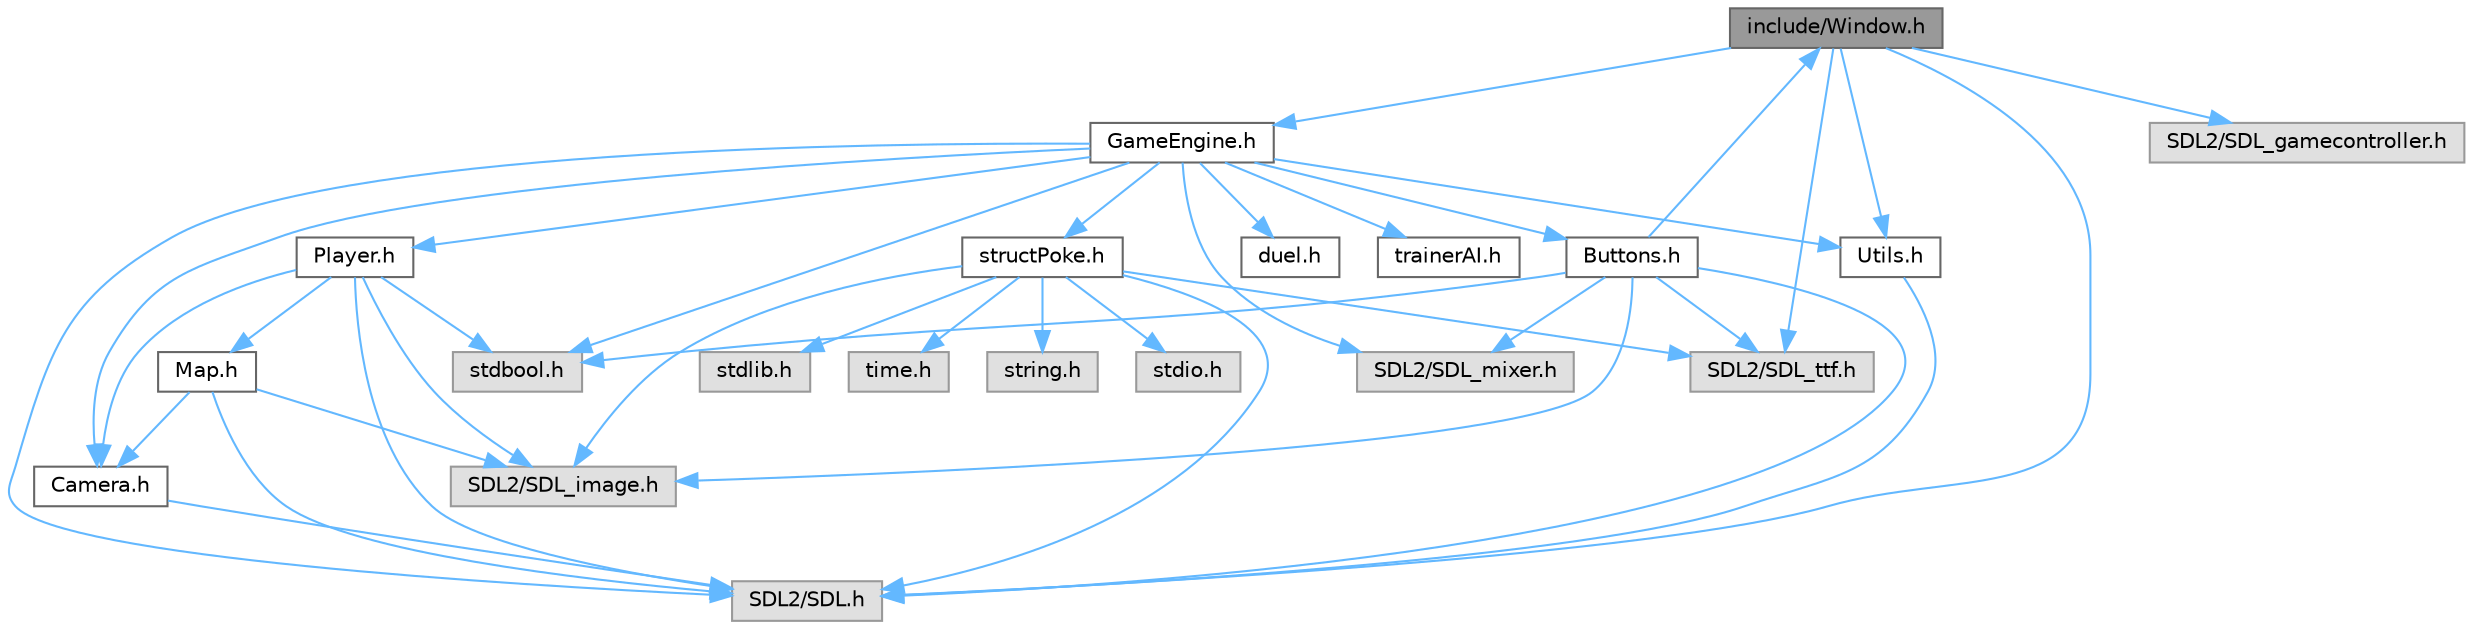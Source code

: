 digraph "include/Window.h"
{
 // LATEX_PDF_SIZE
  bgcolor="transparent";
  edge [fontname=Helvetica,fontsize=10,labelfontname=Helvetica,labelfontsize=10];
  node [fontname=Helvetica,fontsize=10,shape=box,height=0.2,width=0.4];
  Node1 [id="Node000001",label="include/Window.h",height=0.2,width=0.4,color="gray40", fillcolor="grey60", style="filled", fontcolor="black",tooltip="Définition et gestion de la fenêtre principale de l'application."];
  Node1 -> Node2 [id="edge39_Node000001_Node000002",color="steelblue1",style="solid",tooltip=" "];
  Node2 [id="Node000002",label="SDL2/SDL.h",height=0.2,width=0.4,color="grey60", fillcolor="#E0E0E0", style="filled",tooltip=" "];
  Node1 -> Node3 [id="edge40_Node000001_Node000003",color="steelblue1",style="solid",tooltip=" "];
  Node3 [id="Node000003",label="SDL2/SDL_ttf.h",height=0.2,width=0.4,color="grey60", fillcolor="#E0E0E0", style="filled",tooltip=" "];
  Node1 -> Node4 [id="edge41_Node000001_Node000004",color="steelblue1",style="solid",tooltip=" "];
  Node4 [id="Node000004",label="SDL2/SDL_gamecontroller.h",height=0.2,width=0.4,color="grey60", fillcolor="#E0E0E0", style="filled",tooltip=" "];
  Node1 -> Node5 [id="edge42_Node000001_Node000005",color="steelblue1",style="solid",tooltip=" "];
  Node5 [id="Node000005",label="GameEngine.h",height=0.2,width=0.4,color="grey40", fillcolor="white", style="filled",URL="$d7/d1f/GameEngine_8h.html",tooltip="Définition et gestion du moteur de jeu."];
  Node5 -> Node2 [id="edge43_Node000005_Node000002",color="steelblue1",style="solid",tooltip=" "];
  Node5 -> Node6 [id="edge44_Node000005_Node000006",color="steelblue1",style="solid",tooltip=" "];
  Node6 [id="Node000006",label="SDL2/SDL_mixer.h",height=0.2,width=0.4,color="grey60", fillcolor="#E0E0E0", style="filled",tooltip=" "];
  Node5 -> Node7 [id="edge45_Node000005_Node000007",color="steelblue1",style="solid",tooltip=" "];
  Node7 [id="Node000007",label="stdbool.h",height=0.2,width=0.4,color="grey60", fillcolor="#E0E0E0", style="filled",tooltip=" "];
  Node5 -> Node8 [id="edge46_Node000005_Node000008",color="steelblue1",style="solid",tooltip=" "];
  Node8 [id="Node000008",label="structPoke.h",height=0.2,width=0.4,color="grey40", fillcolor="white", style="filled",URL="$da/d71/structPoke_8h.html",tooltip=" "];
  Node8 -> Node9 [id="edge47_Node000008_Node000009",color="steelblue1",style="solid",tooltip=" "];
  Node9 [id="Node000009",label="stdio.h",height=0.2,width=0.4,color="grey60", fillcolor="#E0E0E0", style="filled",tooltip=" "];
  Node8 -> Node10 [id="edge48_Node000008_Node000010",color="steelblue1",style="solid",tooltip=" "];
  Node10 [id="Node000010",label="stdlib.h",height=0.2,width=0.4,color="grey60", fillcolor="#E0E0E0", style="filled",tooltip=" "];
  Node8 -> Node11 [id="edge49_Node000008_Node000011",color="steelblue1",style="solid",tooltip=" "];
  Node11 [id="Node000011",label="time.h",height=0.2,width=0.4,color="grey60", fillcolor="#E0E0E0", style="filled",tooltip=" "];
  Node8 -> Node12 [id="edge50_Node000008_Node000012",color="steelblue1",style="solid",tooltip=" "];
  Node12 [id="Node000012",label="string.h",height=0.2,width=0.4,color="grey60", fillcolor="#E0E0E0", style="filled",tooltip=" "];
  Node8 -> Node2 [id="edge51_Node000008_Node000002",color="steelblue1",style="solid",tooltip=" "];
  Node8 -> Node13 [id="edge52_Node000008_Node000013",color="steelblue1",style="solid",tooltip=" "];
  Node13 [id="Node000013",label="SDL2/SDL_image.h",height=0.2,width=0.4,color="grey60", fillcolor="#E0E0E0", style="filled",tooltip=" "];
  Node8 -> Node3 [id="edge53_Node000008_Node000003",color="steelblue1",style="solid",tooltip=" "];
  Node5 -> Node14 [id="edge54_Node000005_Node000014",color="steelblue1",style="solid",tooltip=" "];
  Node14 [id="Node000014",label="duel.h",height=0.2,width=0.4,color="grey40", fillcolor="white", style="filled",URL="$d6/d8e/duel_8h.html",tooltip="Gestion des duels dans le style de \"Pokémon\" : système de tour par tour avec 2 équipes opposées."];
  Node5 -> Node15 [id="edge55_Node000005_Node000015",color="steelblue1",style="solid",tooltip=" "];
  Node15 [id="Node000015",label="trainerAI.h",height=0.2,width=0.4,color="grey40", fillcolor="white", style="filled",URL="$df/d27/trainerAI_8h.html",tooltip=" "];
  Node5 -> Node16 [id="edge56_Node000005_Node000016",color="steelblue1",style="solid",tooltip=" "];
  Node16 [id="Node000016",label="Camera.h",height=0.2,width=0.4,color="grey40", fillcolor="white", style="filled",URL="$dd/de4/Camera_8h.html",tooltip="Gestion de la caméra pour le défilement de la vue du jeu."];
  Node16 -> Node2 [id="edge57_Node000016_Node000002",color="steelblue1",style="solid",tooltip=" "];
  Node5 -> Node17 [id="edge58_Node000005_Node000017",color="steelblue1",style="solid",tooltip=" "];
  Node17 [id="Node000017",label="Player.h",height=0.2,width=0.4,color="grey40", fillcolor="white", style="filled",URL="$da/dbf/Player_8h.html",tooltip=" "];
  Node17 -> Node2 [id="edge59_Node000017_Node000002",color="steelblue1",style="solid",tooltip=" "];
  Node17 -> Node13 [id="edge60_Node000017_Node000013",color="steelblue1",style="solid",tooltip=" "];
  Node17 -> Node18 [id="edge61_Node000017_Node000018",color="steelblue1",style="solid",tooltip=" "];
  Node18 [id="Node000018",label="Map.h",height=0.2,width=0.4,color="grey40", fillcolor="white", style="filled",URL="$df/d79/Map_8h.html",tooltip=" "];
  Node18 -> Node2 [id="edge62_Node000018_Node000002",color="steelblue1",style="solid",tooltip=" "];
  Node18 -> Node13 [id="edge63_Node000018_Node000013",color="steelblue1",style="solid",tooltip=" "];
  Node18 -> Node16 [id="edge64_Node000018_Node000016",color="steelblue1",style="solid",tooltip=" "];
  Node17 -> Node16 [id="edge65_Node000017_Node000016",color="steelblue1",style="solid",tooltip=" "];
  Node17 -> Node7 [id="edge66_Node000017_Node000007",color="steelblue1",style="solid",tooltip=" "];
  Node5 -> Node19 [id="edge67_Node000005_Node000019",color="steelblue1",style="solid",tooltip=" "];
  Node19 [id="Node000019",label="Utils.h",height=0.2,width=0.4,color="grey40", fillcolor="white", style="filled",URL="$d9/ded/Utils_8h.html",tooltip="Fonctions utilitaires pour l'application."];
  Node19 -> Node2 [id="edge68_Node000019_Node000002",color="steelblue1",style="solid",tooltip=" "];
  Node5 -> Node20 [id="edge69_Node000005_Node000020",color="steelblue1",style="solid",tooltip=" "];
  Node20 [id="Node000020",label="Buttons.h",height=0.2,width=0.4,color="grey40", fillcolor="white", style="filled",URL="$d3/d70/Buttons_8h.html",tooltip="Gestion des boutons et curseurs pour l'application."];
  Node20 -> Node2 [id="edge70_Node000020_Node000002",color="steelblue1",style="solid",tooltip=" "];
  Node20 -> Node13 [id="edge71_Node000020_Node000013",color="steelblue1",style="solid",tooltip=" "];
  Node20 -> Node3 [id="edge72_Node000020_Node000003",color="steelblue1",style="solid",tooltip=" "];
  Node20 -> Node6 [id="edge73_Node000020_Node000006",color="steelblue1",style="solid",tooltip=" "];
  Node20 -> Node7 [id="edge74_Node000020_Node000007",color="steelblue1",style="solid",tooltip=" "];
  Node20 -> Node1 [id="edge75_Node000020_Node000001",color="steelblue1",style="solid",tooltip=" "];
  Node1 -> Node19 [id="edge76_Node000001_Node000019",color="steelblue1",style="solid",tooltip=" "];
}

